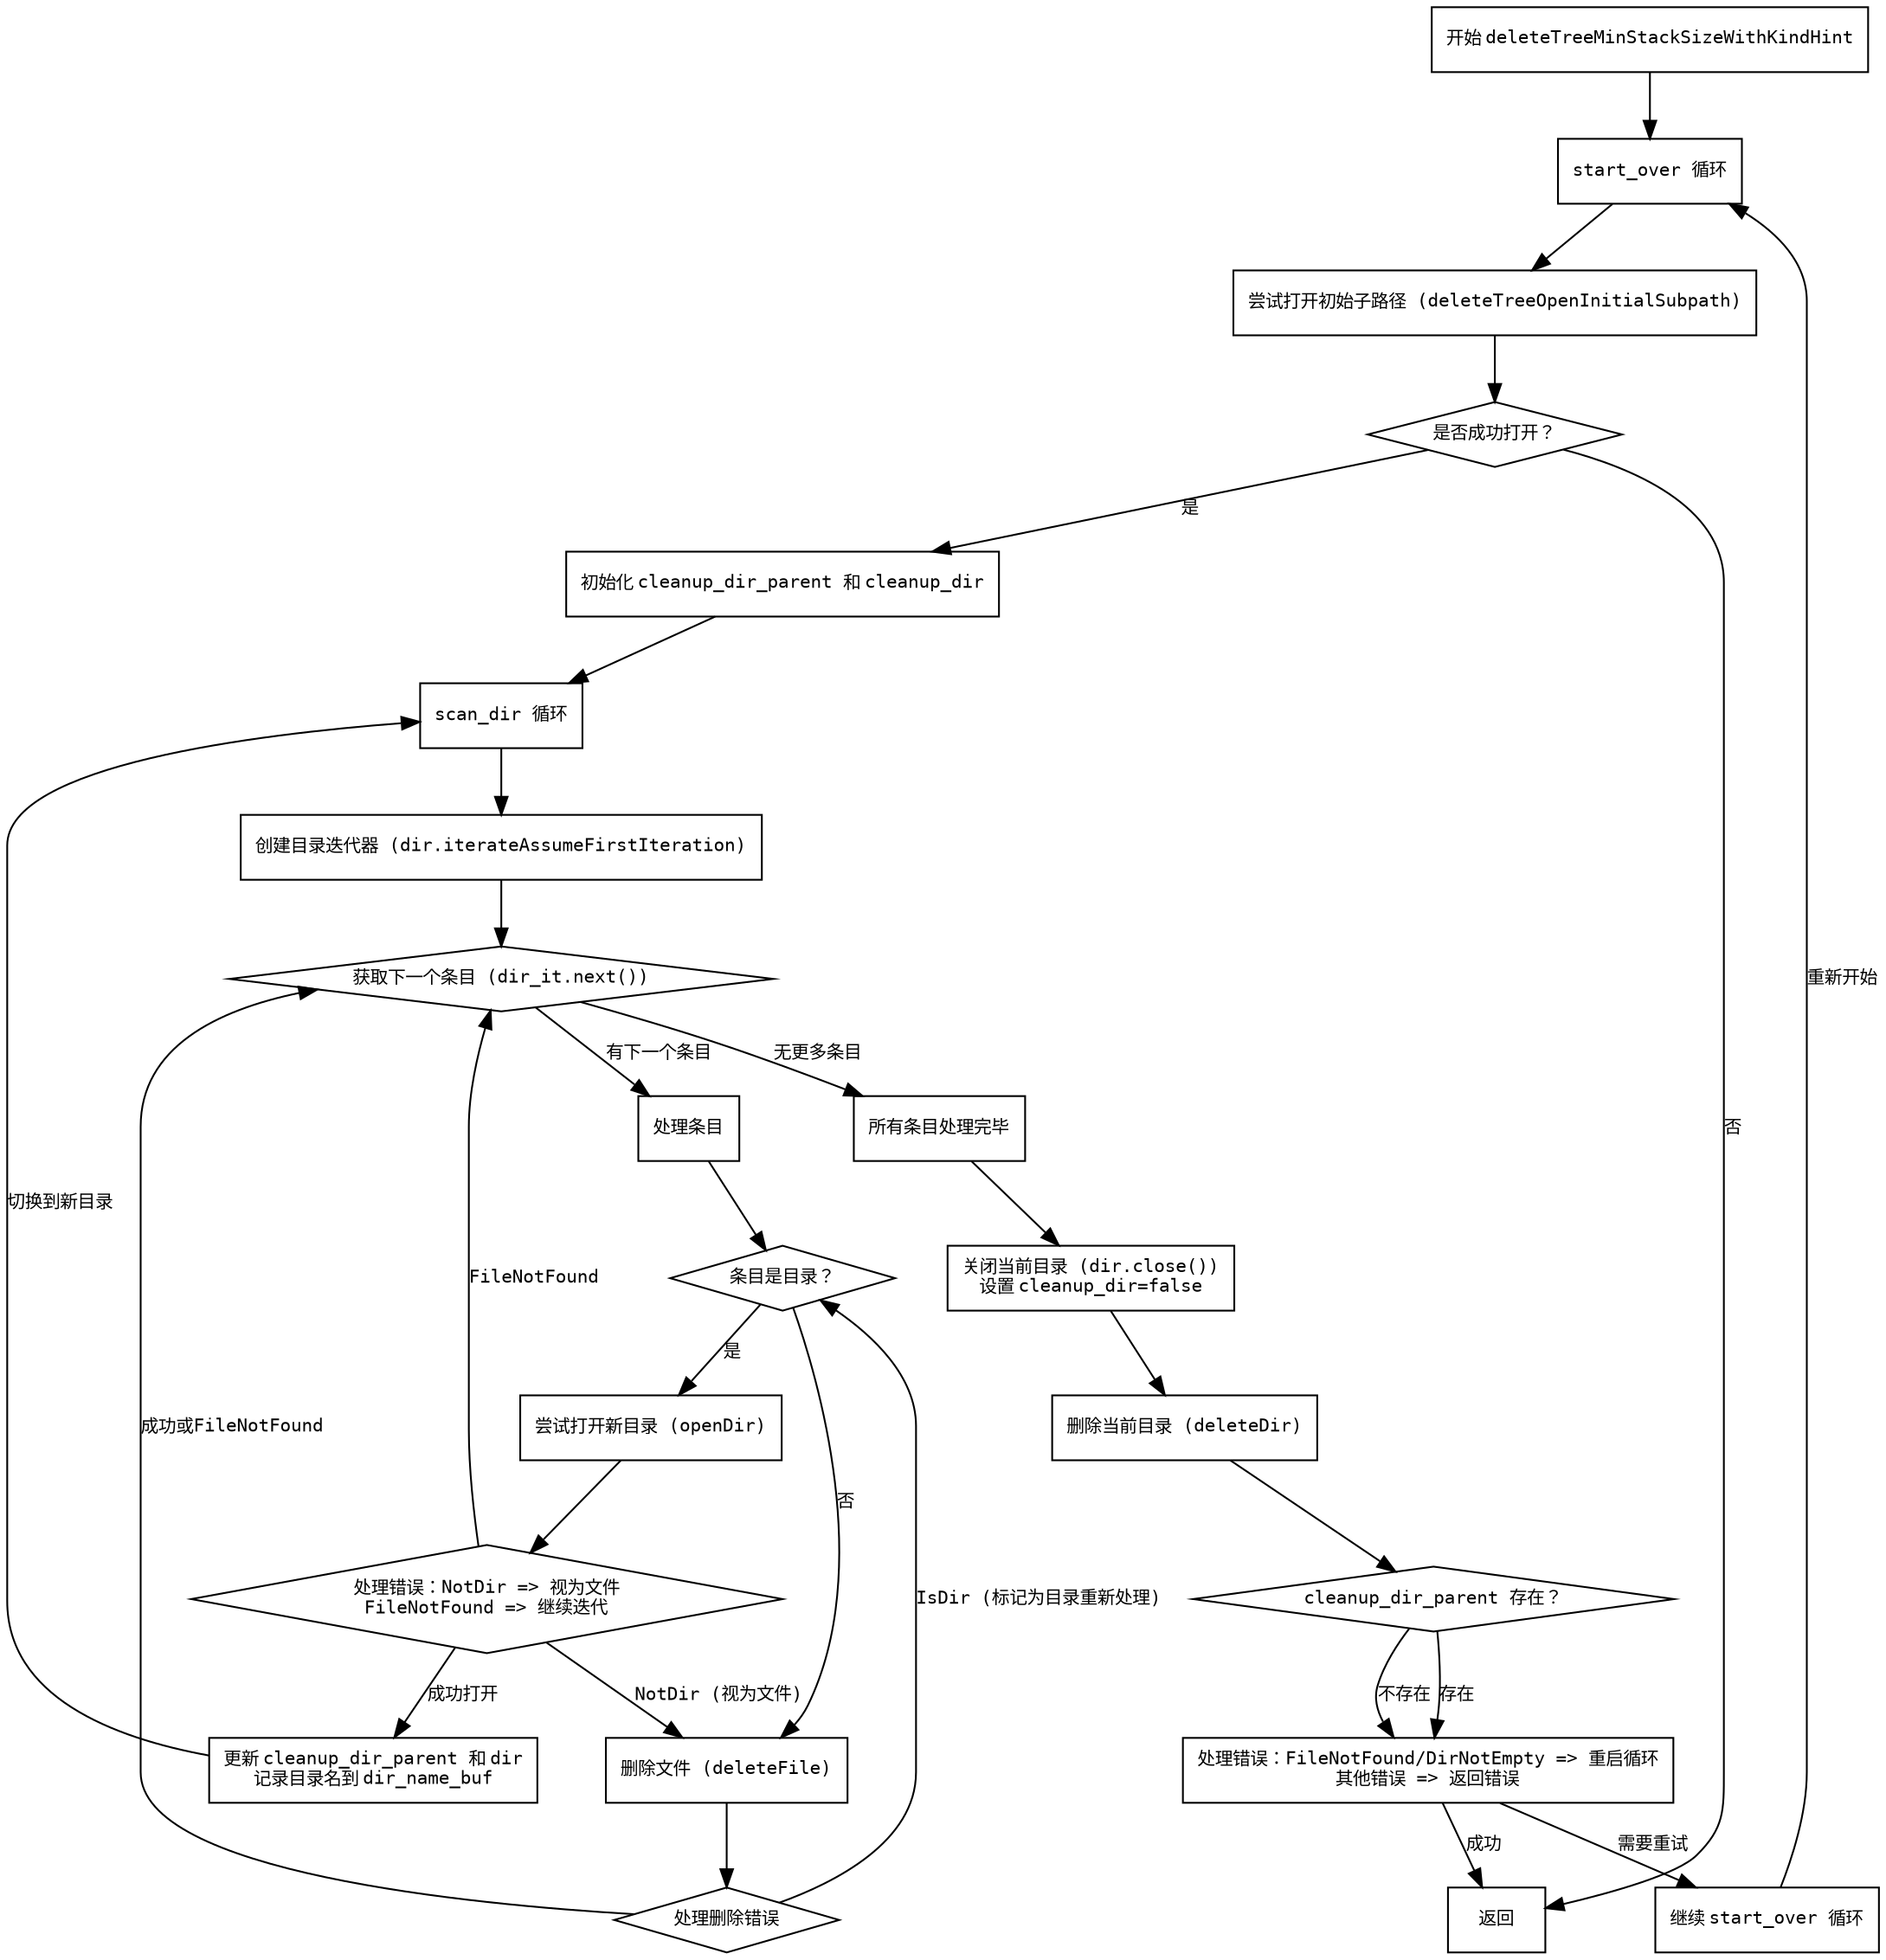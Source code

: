 
digraph flowchart {
    node [shape=rectangle, fontname="Courier", fontsize=10]
    edge [fontname="Courier", fontsize=10]

    start [label="开始 deleteTreeMinStackSizeWithKindHint"]
    start_over [label="start_over 循环"]
    open_subpath [label="尝试打开初始子路径 (deleteTreeOpenInitialSubpath)"]
    check_subpath [label="是否成功打开？", shape=diamond]
    return1 [label="返回", shape=rectangle]
    init_cleanup [label="初始化 cleanup_dir_parent 和 cleanup_dir"]
    scan_dir_loop [label="scan_dir 循环"]
    dir_iterate [label="创建目录迭代器 (dir.iterateAssumeFirstIteration)"]
    next_entry [label="获取下一个条目 (dir_it.next())", shape=diamond]
    handle_entry [label="处理条目"]
    is_directory [label="条目是目录？", shape=diamond]
    open_new_dir [label="尝试打开新目录 (openDir)"]
    handle_open_error [label="处理错误：NotDir => 视为文件\nFileNotFound => 继续迭代", shape=diamond]
    update_dirs [label="更新 cleanup_dir_parent 和 dir\n记录目录名到 dir_name_buf"]
    delete_file [label="删除文件 (deleteFile)"]
    delete_error [label="处理删除错误", shape=diamond]
    end_of_entries [label="所有条目处理完毕"]
    close_dir [label="关闭当前目录 (dir.close())\n设置 cleanup_dir=false"]
    delete_current_dir [label="删除当前目录 (deleteDir)"]
    check_cleanup_parent [label="cleanup_dir_parent 存在？", shape=diamond]
    handle_dir_error [label="处理错误：FileNotFound/DirNotEmpty => 重启循环\n其他错误 => 返回错误"]
    restart_loop [label="继续 start_over 循环"]

    start -> start_over
    start_over -> open_subpath
    open_subpath -> check_subpath
    check_subpath -> return1 [label="否"]
    check_subpath -> init_cleanup [label="是"]
    init_cleanup -> scan_dir_loop
    scan_dir_loop -> dir_iterate
    dir_iterate -> next_entry
    next_entry -> handle_entry [label="有下一个条目"]
    next_entry -> end_of_entries [label="无更多条目"]
    handle_entry -> is_directory
    is_directory -> open_new_dir [label="是"]
    is_directory -> delete_file [label="否"]
    open_new_dir -> handle_open_error
    handle_open_error -> update_dirs [label="成功打开"]
    handle_open_error -> next_entry [label="FileNotFound"]
    handle_open_error -> delete_file [label="NotDir (视为文件)"]
    update_dirs -> scan_dir_loop [label="切换到新目录"]
    delete_file -> delete_error
    delete_error -> next_entry [label="成功或FileNotFound"]
    delete_error -> is_directory [label="IsDir (标记为目录重新处理)"]
    end_of_entries -> close_dir
    close_dir -> delete_current_dir
    delete_current_dir -> check_cleanup_parent
    check_cleanup_parent -> handle_dir_error [label="存在"]
    check_cleanup_parent -> handle_dir_error [label="不存在"]
    handle_dir_error -> restart_loop [label="需要重试"]
    handle_dir_error -> return1 [label="成功"]
    restart_loop -> start_over [label="重新开始"]
}
